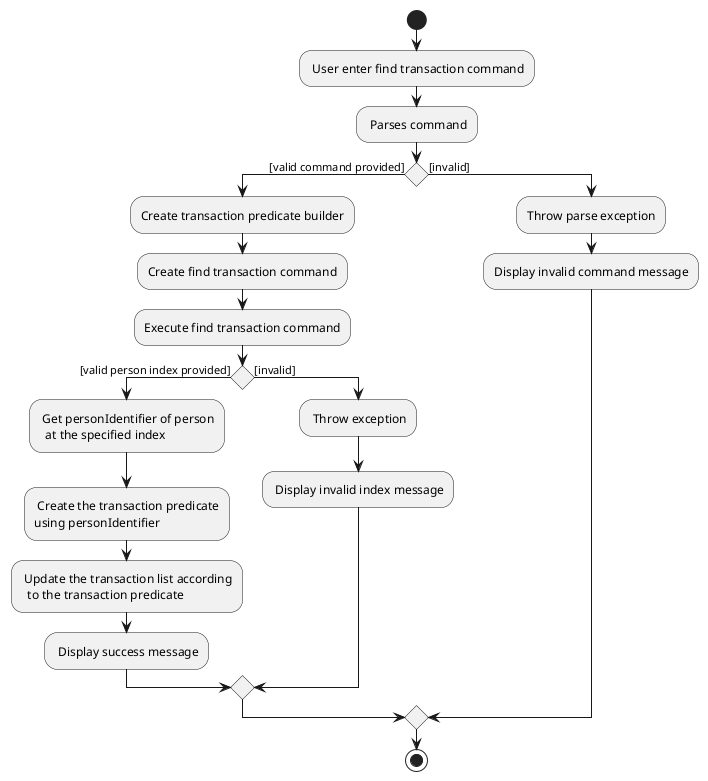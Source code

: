 @startuml
start
: User enter find transaction command;

: Parses command;

if () then ([valid command provided])
  :Create transaction predicate builder;
  :Create find transaction command;
  :Execute find transaction command;
  if () then ([valid person index provided])
  : Get personIdentifier of person
    at the specified index;
  : Create the transaction predicate
  using personIdentifier;
  : Update the transaction list according
    to the transaction predicate;
  : Display success message;
  else ([invalid])
   : Throw exception;
   : Display invalid index message;
  endif
else ([invalid])
  :Throw parse exception;
  :Display invalid command message;
endif
stop
@enduml
